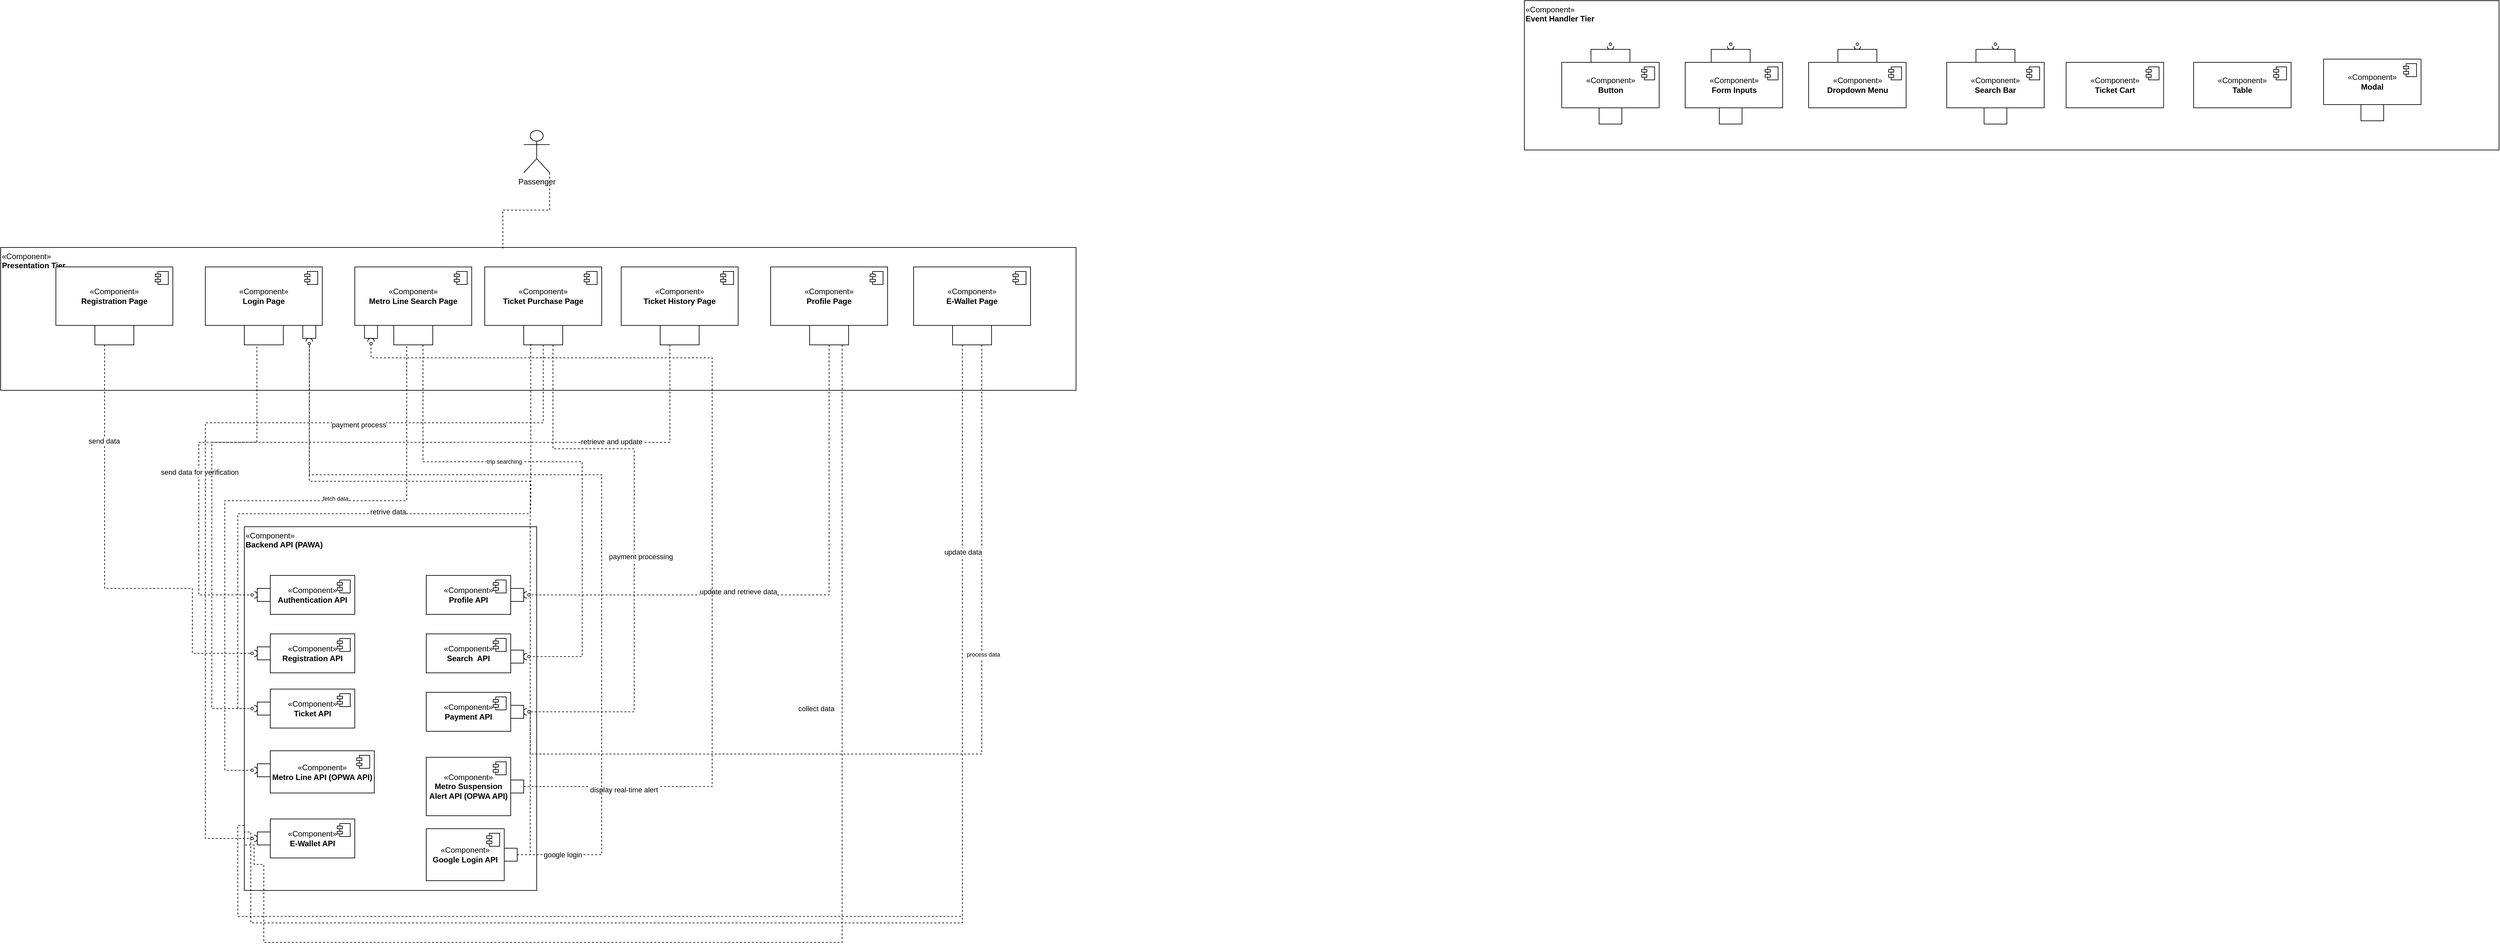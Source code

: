<mxfile version="26.2.9">
  <diagram name="Page-1" id="utq9qPu_AWYzZjWXuFNS">
    <mxGraphModel dx="2433" dy="1232" grid="1" gridSize="10" guides="1" tooltips="1" connect="1" arrows="1" fold="1" page="1" pageScale="1" pageWidth="4681" pageHeight="3300" math="0" shadow="0">
      <root>
        <mxCell id="0" />
        <mxCell id="1" parent="0" />
        <mxCell id="DO8Ps27mjezgXxE4EoIR-19" value="«Component»&lt;br&gt;&lt;strong style=&quot;background-color: initial;&quot; data-end=&quot;952&quot; data-start=&quot;931&quot;&gt;Presentation Tier&lt;/strong&gt;" style="html=1;whiteSpace=wrap;align=left;gradientColor=none;verticalAlign=top;" parent="1" vertex="1">
          <mxGeometry x="445" y="1000" width="1655" height="220" as="geometry" />
        </mxCell>
        <mxCell id="DO8Ps27mjezgXxE4EoIR-20" value="«Component»&lt;br&gt;&lt;strong style=&quot;background-color: initial;&quot; data-end=&quot;952&quot; data-start=&quot;931&quot;&gt;Event Handler Tier&lt;/strong&gt;" style="html=1;whiteSpace=wrap;align=left;gradientColor=none;verticalAlign=top;" parent="1" vertex="1">
          <mxGeometry x="2790" y="620" width="1500" height="230" as="geometry" />
        </mxCell>
        <mxCell id="DO8Ps27mjezgXxE4EoIR-21" value="«Component»&lt;br&gt;&lt;strong style=&quot;background-color: initial;&quot; data-end=&quot;952&quot; data-start=&quot;931&quot;&gt;Backend API (PAWA)&amp;nbsp;&lt;/strong&gt;" style="html=1;whiteSpace=wrap;align=left;gradientColor=none;verticalAlign=top;" parent="1" vertex="1">
          <mxGeometry x="820" y="1430" width="450" height="560" as="geometry" />
        </mxCell>
        <mxCell id="DO8Ps27mjezgXxE4EoIR-23" value="«Component»&lt;br&gt;&lt;b&gt;Registration Page&lt;/b&gt;" style="html=1;dropTarget=0;whiteSpace=wrap;" parent="1" vertex="1">
          <mxGeometry x="530" y="1030" width="180" height="90" as="geometry" />
        </mxCell>
        <mxCell id="DO8Ps27mjezgXxE4EoIR-24" value="" style="shape=module;jettyWidth=8;jettyHeight=4;" parent="DO8Ps27mjezgXxE4EoIR-23" vertex="1">
          <mxGeometry x="1" width="20" height="20" relative="1" as="geometry">
            <mxPoint x="-27" y="7" as="offset" />
          </mxGeometry>
        </mxCell>
        <mxCell id="DO8Ps27mjezgXxE4EoIR-27" value="«Component»&lt;br&gt;&lt;b&gt;Metro Line Search Page&lt;/b&gt;" style="html=1;dropTarget=0;whiteSpace=wrap;" parent="1" vertex="1">
          <mxGeometry x="990" y="1030" width="180" height="90" as="geometry" />
        </mxCell>
        <mxCell id="DO8Ps27mjezgXxE4EoIR-28" value="" style="shape=module;jettyWidth=8;jettyHeight=4;" parent="DO8Ps27mjezgXxE4EoIR-27" vertex="1">
          <mxGeometry x="1" width="20" height="20" relative="1" as="geometry">
            <mxPoint x="-27" y="7" as="offset" />
          </mxGeometry>
        </mxCell>
        <mxCell id="DO8Ps27mjezgXxE4EoIR-29" value="«Component»&lt;br&gt;&lt;b&gt;Ticket Purchase Page&lt;/b&gt;" style="html=1;dropTarget=0;whiteSpace=wrap;" parent="1" vertex="1">
          <mxGeometry x="1190" y="1030" width="180" height="90" as="geometry" />
        </mxCell>
        <mxCell id="DO8Ps27mjezgXxE4EoIR-30" value="" style="shape=module;jettyWidth=8;jettyHeight=4;" parent="DO8Ps27mjezgXxE4EoIR-29" vertex="1">
          <mxGeometry x="1" width="20" height="20" relative="1" as="geometry">
            <mxPoint x="-27" y="7" as="offset" />
          </mxGeometry>
        </mxCell>
        <mxCell id="DO8Ps27mjezgXxE4EoIR-31" value="«Component»&lt;br&gt;&lt;b&gt;Ticket History Page&lt;/b&gt;" style="html=1;dropTarget=0;whiteSpace=wrap;" parent="1" vertex="1">
          <mxGeometry x="1400" y="1030" width="180" height="90" as="geometry" />
        </mxCell>
        <mxCell id="DO8Ps27mjezgXxE4EoIR-32" value="" style="shape=module;jettyWidth=8;jettyHeight=4;" parent="DO8Ps27mjezgXxE4EoIR-31" vertex="1">
          <mxGeometry x="1" width="20" height="20" relative="1" as="geometry">
            <mxPoint x="-27" y="7" as="offset" />
          </mxGeometry>
        </mxCell>
        <mxCell id="DO8Ps27mjezgXxE4EoIR-33" value="«Component»&lt;br&gt;&lt;b&gt;Profile Page&lt;/b&gt;" style="html=1;dropTarget=0;whiteSpace=wrap;" parent="1" vertex="1">
          <mxGeometry x="1630" y="1030" width="180" height="90" as="geometry" />
        </mxCell>
        <mxCell id="DO8Ps27mjezgXxE4EoIR-34" value="" style="shape=module;jettyWidth=8;jettyHeight=4;" parent="DO8Ps27mjezgXxE4EoIR-33" vertex="1">
          <mxGeometry x="1" width="20" height="20" relative="1" as="geometry">
            <mxPoint x="-27" y="7" as="offset" />
          </mxGeometry>
        </mxCell>
        <mxCell id="DO8Ps27mjezgXxE4EoIR-35" value="«Component»&lt;br&gt;&lt;b&gt;E-Wallet Page&lt;/b&gt;" style="html=1;dropTarget=0;whiteSpace=wrap;" parent="1" vertex="1">
          <mxGeometry x="1850" y="1030" width="180" height="90" as="geometry" />
        </mxCell>
        <mxCell id="DO8Ps27mjezgXxE4EoIR-36" value="" style="shape=module;jettyWidth=8;jettyHeight=4;" parent="DO8Ps27mjezgXxE4EoIR-35" vertex="1">
          <mxGeometry x="1" width="20" height="20" relative="1" as="geometry">
            <mxPoint x="-27" y="7" as="offset" />
          </mxGeometry>
        </mxCell>
        <mxCell id="DO8Ps27mjezgXxE4EoIR-37" value="«Component»&lt;br&gt;&lt;b&gt;Button&lt;/b&gt;" style="html=1;dropTarget=0;whiteSpace=wrap;" parent="1" vertex="1">
          <mxGeometry x="2847.5" y="715" width="150" height="70" as="geometry" />
        </mxCell>
        <mxCell id="DO8Ps27mjezgXxE4EoIR-38" value="" style="shape=module;jettyWidth=8;jettyHeight=4;" parent="DO8Ps27mjezgXxE4EoIR-37" vertex="1">
          <mxGeometry x="1" width="20" height="20" relative="1" as="geometry">
            <mxPoint x="-27" y="7" as="offset" />
          </mxGeometry>
        </mxCell>
        <mxCell id="DO8Ps27mjezgXxE4EoIR-39" value="«Component»&lt;br&gt;&lt;b&gt;Search Bar&lt;/b&gt;" style="html=1;dropTarget=0;whiteSpace=wrap;" parent="1" vertex="1">
          <mxGeometry x="3440" y="715" width="150" height="70" as="geometry" />
        </mxCell>
        <mxCell id="DO8Ps27mjezgXxE4EoIR-40" value="" style="shape=module;jettyWidth=8;jettyHeight=4;" parent="DO8Ps27mjezgXxE4EoIR-39" vertex="1">
          <mxGeometry x="1" width="20" height="20" relative="1" as="geometry">
            <mxPoint x="-27" y="7" as="offset" />
          </mxGeometry>
        </mxCell>
        <mxCell id="DO8Ps27mjezgXxE4EoIR-41" value="«Component»&lt;br&gt;&lt;b&gt;Modal&lt;/b&gt;" style="html=1;dropTarget=0;whiteSpace=wrap;" parent="1" vertex="1">
          <mxGeometry x="4020" y="710" width="150" height="70" as="geometry" />
        </mxCell>
        <mxCell id="DO8Ps27mjezgXxE4EoIR-42" value="" style="shape=module;jettyWidth=8;jettyHeight=4;" parent="DO8Ps27mjezgXxE4EoIR-41" vertex="1">
          <mxGeometry x="1" width="20" height="20" relative="1" as="geometry">
            <mxPoint x="-27" y="7" as="offset" />
          </mxGeometry>
        </mxCell>
        <mxCell id="DO8Ps27mjezgXxE4EoIR-43" value="«Component»&lt;br&gt;&lt;b&gt;Form Inputs&lt;/b&gt;" style="html=1;dropTarget=0;whiteSpace=wrap;" parent="1" vertex="1">
          <mxGeometry x="3037.5" y="715" width="150" height="70" as="geometry" />
        </mxCell>
        <mxCell id="DO8Ps27mjezgXxE4EoIR-44" value="" style="shape=module;jettyWidth=8;jettyHeight=4;" parent="DO8Ps27mjezgXxE4EoIR-43" vertex="1">
          <mxGeometry x="1" width="20" height="20" relative="1" as="geometry">
            <mxPoint x="-27" y="7" as="offset" />
          </mxGeometry>
        </mxCell>
        <mxCell id="DO8Ps27mjezgXxE4EoIR-45" value="«Component»&lt;br&gt;&lt;div&gt;&lt;b&gt;Dropdown Menu&lt;/b&gt;&lt;/div&gt;" style="html=1;dropTarget=0;whiteSpace=wrap;" parent="1" vertex="1">
          <mxGeometry x="3227.5" y="715" width="150" height="70" as="geometry" />
        </mxCell>
        <mxCell id="DO8Ps27mjezgXxE4EoIR-46" value="" style="shape=module;jettyWidth=8;jettyHeight=4;" parent="DO8Ps27mjezgXxE4EoIR-45" vertex="1">
          <mxGeometry x="1" width="20" height="20" relative="1" as="geometry">
            <mxPoint x="-27" y="7" as="offset" />
          </mxGeometry>
        </mxCell>
        <mxCell id="DO8Ps27mjezgXxE4EoIR-47" value="«Component»&lt;br&gt;&lt;div&gt;&lt;b&gt;Table&lt;/b&gt;&lt;/div&gt;" style="html=1;dropTarget=0;whiteSpace=wrap;" parent="1" vertex="1">
          <mxGeometry x="3820" y="715" width="150" height="70" as="geometry" />
        </mxCell>
        <mxCell id="DO8Ps27mjezgXxE4EoIR-48" value="" style="shape=module;jettyWidth=8;jettyHeight=4;" parent="DO8Ps27mjezgXxE4EoIR-47" vertex="1">
          <mxGeometry x="1" width="20" height="20" relative="1" as="geometry">
            <mxPoint x="-27" y="7" as="offset" />
          </mxGeometry>
        </mxCell>
        <mxCell id="DO8Ps27mjezgXxE4EoIR-49" value="«Component»&lt;br&gt;&lt;div&gt;&lt;b&gt;Ticket Cart&lt;/b&gt;&lt;/div&gt;" style="html=1;dropTarget=0;whiteSpace=wrap;" parent="1" vertex="1">
          <mxGeometry x="3623.75" y="715" width="150" height="70" as="geometry" />
        </mxCell>
        <mxCell id="DO8Ps27mjezgXxE4EoIR-50" value="" style="shape=module;jettyWidth=8;jettyHeight=4;" parent="DO8Ps27mjezgXxE4EoIR-49" vertex="1">
          <mxGeometry x="1" width="20" height="20" relative="1" as="geometry">
            <mxPoint x="-27" y="7" as="offset" />
          </mxGeometry>
        </mxCell>
        <mxCell id="DO8Ps27mjezgXxE4EoIR-66" value="Passenger" style="shape=umlActor;verticalLabelPosition=bottom;verticalAlign=top;html=1;" parent="1" vertex="1">
          <mxGeometry x="1250" y="820" width="40" height="65" as="geometry" />
        </mxCell>
        <mxCell id="DO8Ps27mjezgXxE4EoIR-72" value="" style="ellipse;whiteSpace=wrap;html=1;align=center;aspect=fixed;fillColor=none;strokeColor=none;resizable=0;perimeter=centerPerimeter;rotatable=0;allowArrows=0;points=[];outlineConnect=1;" parent="1" vertex="1">
          <mxGeometry x="1260" y="1220" width="10" height="10" as="geometry" />
        </mxCell>
        <mxCell id="DO8Ps27mjezgXxE4EoIR-81" value="" style="ellipse;whiteSpace=wrap;html=1;align=center;aspect=fixed;fillColor=none;strokeColor=none;resizable=0;perimeter=centerPerimeter;rotatable=0;allowArrows=0;points=[];outlineConnect=1;" parent="1" vertex="1">
          <mxGeometry x="2910" y="725" width="10" height="10" as="geometry" />
        </mxCell>
        <mxCell id="DO8Ps27mjezgXxE4EoIR-83" value="" style="rounded=0;whiteSpace=wrap;html=1;" parent="1" vertex="1">
          <mxGeometry x="3077.5" y="695" width="60" height="20" as="geometry" />
        </mxCell>
        <mxCell id="DO8Ps27mjezgXxE4EoIR-84" value="" style="shape=providedRequiredInterface;html=1;verticalLabelPosition=bottom;sketch=0;rotation=90;" parent="1" vertex="1">
          <mxGeometry x="3102.5" y="685" width="10" height="10" as="geometry" />
        </mxCell>
        <mxCell id="DO8Ps27mjezgXxE4EoIR-87" value="«Component»&lt;br&gt;&lt;strong data-end=&quot;1261&quot; data-start=&quot;1239&quot;&gt;Authentication API&lt;/strong&gt;" style="html=1;dropTarget=0;whiteSpace=wrap;" parent="1" vertex="1">
          <mxGeometry x="860" y="1505" width="130" height="60" as="geometry" />
        </mxCell>
        <mxCell id="DO8Ps27mjezgXxE4EoIR-88" value="" style="shape=module;jettyWidth=8;jettyHeight=4;" parent="DO8Ps27mjezgXxE4EoIR-87" vertex="1">
          <mxGeometry x="1" width="20" height="20" relative="1" as="geometry">
            <mxPoint x="-27" y="7" as="offset" />
          </mxGeometry>
        </mxCell>
        <mxCell id="DO8Ps27mjezgXxE4EoIR-89" value="«Component»&lt;br&gt;&lt;strong data-end=&quot;1261&quot; data-start=&quot;1239&quot;&gt;Registration  API&lt;/strong&gt;" style="html=1;dropTarget=0;whiteSpace=wrap;" parent="1" vertex="1">
          <mxGeometry x="860" y="1595" width="130" height="60" as="geometry" />
        </mxCell>
        <mxCell id="DO8Ps27mjezgXxE4EoIR-90" value="" style="shape=module;jettyWidth=8;jettyHeight=4;" parent="DO8Ps27mjezgXxE4EoIR-89" vertex="1">
          <mxGeometry x="1" width="20" height="20" relative="1" as="geometry">
            <mxPoint x="-27" y="7" as="offset" />
          </mxGeometry>
        </mxCell>
        <mxCell id="DO8Ps27mjezgXxE4EoIR-91" value="«Component»&lt;br&gt;&lt;strong data-end=&quot;1261&quot; data-start=&quot;1239&quot;&gt;Ticket API&lt;/strong&gt;" style="html=1;dropTarget=0;whiteSpace=wrap;" parent="1" vertex="1">
          <mxGeometry x="860" y="1680" width="130" height="60" as="geometry" />
        </mxCell>
        <mxCell id="DO8Ps27mjezgXxE4EoIR-92" value="" style="shape=module;jettyWidth=8;jettyHeight=4;" parent="DO8Ps27mjezgXxE4EoIR-91" vertex="1">
          <mxGeometry x="1" width="20" height="20" relative="1" as="geometry">
            <mxPoint x="-27" y="7" as="offset" />
          </mxGeometry>
        </mxCell>
        <mxCell id="DO8Ps27mjezgXxE4EoIR-96" value="«Component»&lt;br&gt;&lt;strong data-end=&quot;1261&quot; data-start=&quot;1239&quot;&gt;Metro Line  API (OPWA API)&lt;/strong&gt;" style="html=1;dropTarget=0;whiteSpace=wrap;" parent="1" vertex="1">
          <mxGeometry x="860" y="1775" width="160" height="65" as="geometry" />
        </mxCell>
        <mxCell id="DO8Ps27mjezgXxE4EoIR-97" value="" style="shape=module;jettyWidth=8;jettyHeight=4;" parent="DO8Ps27mjezgXxE4EoIR-96" vertex="1">
          <mxGeometry x="1" width="20" height="20" relative="1" as="geometry">
            <mxPoint x="-27" y="7" as="offset" />
          </mxGeometry>
        </mxCell>
        <mxCell id="DO8Ps27mjezgXxE4EoIR-98" value="«Component»&lt;br&gt;&lt;strong data-end=&quot;1261&quot; data-start=&quot;1239&quot;&gt;E-Wallet  API&lt;/strong&gt;" style="html=1;dropTarget=0;whiteSpace=wrap;" parent="1" vertex="1">
          <mxGeometry x="860" y="1880" width="130" height="60" as="geometry" />
        </mxCell>
        <mxCell id="DO8Ps27mjezgXxE4EoIR-99" value="" style="shape=module;jettyWidth=8;jettyHeight=4;" parent="DO8Ps27mjezgXxE4EoIR-98" vertex="1">
          <mxGeometry x="1" width="20" height="20" relative="1" as="geometry">
            <mxPoint x="-27" y="7" as="offset" />
          </mxGeometry>
        </mxCell>
        <mxCell id="DO8Ps27mjezgXxE4EoIR-100" value="«Component»&lt;br&gt;&lt;strong data-end=&quot;1261&quot; data-start=&quot;1239&quot;&gt;Profile API&lt;/strong&gt;" style="html=1;dropTarget=0;whiteSpace=wrap;" parent="1" vertex="1">
          <mxGeometry x="1100.0" y="1505" width="130" height="60" as="geometry" />
        </mxCell>
        <mxCell id="DO8Ps27mjezgXxE4EoIR-101" value="" style="shape=module;jettyWidth=8;jettyHeight=4;" parent="DO8Ps27mjezgXxE4EoIR-100" vertex="1">
          <mxGeometry x="1" width="20" height="20" relative="1" as="geometry">
            <mxPoint x="-27" y="7" as="offset" />
          </mxGeometry>
        </mxCell>
        <mxCell id="DO8Ps27mjezgXxE4EoIR-102" value="«Component»&lt;br&gt;&lt;strong data-end=&quot;1261&quot; data-start=&quot;1239&quot;&gt;Payment API&lt;/strong&gt;" style="html=1;dropTarget=0;whiteSpace=wrap;" parent="1" vertex="1">
          <mxGeometry x="1100.0" y="1685" width="130" height="60" as="geometry" />
        </mxCell>
        <mxCell id="DO8Ps27mjezgXxE4EoIR-103" value="" style="shape=module;jettyWidth=8;jettyHeight=4;" parent="DO8Ps27mjezgXxE4EoIR-102" vertex="1">
          <mxGeometry x="1" width="20" height="20" relative="1" as="geometry">
            <mxPoint x="-27" y="7" as="offset" />
          </mxGeometry>
        </mxCell>
        <mxCell id="DO8Ps27mjezgXxE4EoIR-107" value="«Component»&lt;br&gt;&lt;strong data-end=&quot;1261&quot; data-start=&quot;1239&quot;&gt;Metro Suspension Alert API (OPWA API)&lt;/strong&gt;" style="html=1;dropTarget=0;whiteSpace=wrap;" parent="1" vertex="1">
          <mxGeometry x="1100" y="1785" width="130" height="90" as="geometry" />
        </mxCell>
        <mxCell id="DO8Ps27mjezgXxE4EoIR-108" value="" style="shape=module;jettyWidth=8;jettyHeight=4;" parent="DO8Ps27mjezgXxE4EoIR-107" vertex="1">
          <mxGeometry x="1" width="20" height="20" relative="1" as="geometry">
            <mxPoint x="-27" y="7" as="offset" />
          </mxGeometry>
        </mxCell>
        <mxCell id="DO8Ps27mjezgXxE4EoIR-111" value="«Component»&lt;br&gt;&lt;strong data-end=&quot;1261&quot; data-start=&quot;1239&quot;&gt;Google Login API&lt;/strong&gt;" style="html=1;dropTarget=0;whiteSpace=wrap;" parent="1" vertex="1">
          <mxGeometry x="1100.0" y="1895" width="120" height="80" as="geometry" />
        </mxCell>
        <mxCell id="DO8Ps27mjezgXxE4EoIR-112" value="" style="shape=module;jettyWidth=8;jettyHeight=4;" parent="DO8Ps27mjezgXxE4EoIR-111" vertex="1">
          <mxGeometry x="1" width="20" height="20" relative="1" as="geometry">
            <mxPoint x="-27" y="7" as="offset" />
          </mxGeometry>
        </mxCell>
        <mxCell id="DO8Ps27mjezgXxE4EoIR-123" value="" style="rounded=0;whiteSpace=wrap;html=1;" parent="1" vertex="1">
          <mxGeometry x="2892.5" y="695" width="60" height="20" as="geometry" />
        </mxCell>
        <mxCell id="DO8Ps27mjezgXxE4EoIR-124" value="" style="shape=providedRequiredInterface;html=1;verticalLabelPosition=bottom;sketch=0;rotation=90;" parent="1" vertex="1">
          <mxGeometry x="2917.5" y="685" width="10" height="10" as="geometry" />
        </mxCell>
        <mxCell id="DO8Ps27mjezgXxE4EoIR-25" value="«Component»&lt;br&gt;&lt;b&gt;Login Page&lt;/b&gt;" style="html=1;dropTarget=0;whiteSpace=wrap;" parent="1" vertex="1">
          <mxGeometry x="760" y="1030" width="180" height="90" as="geometry" />
        </mxCell>
        <mxCell id="DO8Ps27mjezgXxE4EoIR-26" value="" style="shape=module;jettyWidth=8;jettyHeight=4;" parent="DO8Ps27mjezgXxE4EoIR-25" vertex="1">
          <mxGeometry x="1" width="20" height="20" relative="1" as="geometry">
            <mxPoint x="-27" y="7" as="offset" />
          </mxGeometry>
        </mxCell>
        <mxCell id="DO8Ps27mjezgXxE4EoIR-195" value="«Component»&lt;br&gt;&lt;strong data-end=&quot;1261&quot; data-start=&quot;1239&quot;&gt;Search&amp;nbsp; API&lt;/strong&gt;" style="html=1;dropTarget=0;whiteSpace=wrap;" parent="1" vertex="1">
          <mxGeometry x="1100" y="1595" width="130" height="60" as="geometry" />
        </mxCell>
        <mxCell id="DO8Ps27mjezgXxE4EoIR-196" value="" style="shape=module;jettyWidth=8;jettyHeight=4;" parent="DO8Ps27mjezgXxE4EoIR-195" vertex="1">
          <mxGeometry x="1" width="20" height="20" relative="1" as="geometry">
            <mxPoint x="-27" y="7" as="offset" />
          </mxGeometry>
        </mxCell>
        <mxCell id="DO8Ps27mjezgXxE4EoIR-199" value="" style="rounded=0;whiteSpace=wrap;html=1;" parent="1" vertex="1">
          <mxGeometry x="590" y="1120" width="60" height="30" as="geometry" />
        </mxCell>
        <mxCell id="DO8Ps27mjezgXxE4EoIR-200" value="" style="rounded=0;whiteSpace=wrap;html=1;" parent="1" vertex="1">
          <mxGeometry x="820" y="1120" width="60" height="30" as="geometry" />
        </mxCell>
        <mxCell id="DO8Ps27mjezgXxE4EoIR-201" value="" style="rounded=0;whiteSpace=wrap;html=1;" parent="1" vertex="1">
          <mxGeometry x="1050" y="1120" width="60" height="30" as="geometry" />
        </mxCell>
        <mxCell id="DO8Ps27mjezgXxE4EoIR-276" style="edgeStyle=orthogonalEdgeStyle;rounded=0;orthogonalLoop=1;jettySize=auto;html=1;exitX=0.75;exitY=1;exitDx=0;exitDy=0;entryX=0;entryY=0.5;entryDx=0;entryDy=0;entryPerimeter=0;endArrow=none;endFill=0;dashed=1;" parent="1" source="DO8Ps27mjezgXxE4EoIR-202" target="DO8Ps27mjezgXxE4EoIR-246" edge="1">
          <mxGeometry relative="1" as="geometry">
            <mxPoint x="2880" y="1290" as="targetPoint" />
            <Array as="points">
              <mxPoint x="1295" y="1310" />
              <mxPoint x="1420" y="1310" />
              <mxPoint x="1420" y="1715" />
            </Array>
          </mxGeometry>
        </mxCell>
        <mxCell id="DO8Ps27mjezgXxE4EoIR-277" value="payment processing" style="edgeLabel;html=1;align=center;verticalAlign=middle;resizable=0;points=[];" parent="DO8Ps27mjezgXxE4EoIR-276" vertex="1" connectable="0">
          <mxGeometry x="0.557" y="-1" relative="1" as="geometry">
            <mxPoint x="11" y="-211" as="offset" />
          </mxGeometry>
        </mxCell>
        <mxCell id="DO8Ps27mjezgXxE4EoIR-202" value="" style="rounded=0;whiteSpace=wrap;html=1;" parent="1" vertex="1">
          <mxGeometry x="1250" y="1120" width="60" height="30" as="geometry" />
        </mxCell>
        <mxCell id="DO8Ps27mjezgXxE4EoIR-203" value="" style="rounded=0;whiteSpace=wrap;html=1;" parent="1" vertex="1">
          <mxGeometry x="1460" y="1120" width="60" height="30" as="geometry" />
        </mxCell>
        <mxCell id="DO8Ps27mjezgXxE4EoIR-204" value="" style="rounded=0;whiteSpace=wrap;html=1;" parent="1" vertex="1">
          <mxGeometry x="1690" y="1120" width="60" height="30" as="geometry" />
        </mxCell>
        <mxCell id="DO8Ps27mjezgXxE4EoIR-205" value="" style="rounded=0;whiteSpace=wrap;html=1;" parent="1" vertex="1">
          <mxGeometry x="1910" y="1120" width="60" height="30" as="geometry" />
        </mxCell>
        <mxCell id="DO8Ps27mjezgXxE4EoIR-206" value="" style="shape=providedRequiredInterface;html=1;verticalLabelPosition=bottom;sketch=0;rotation=90;" parent="1" vertex="1">
          <mxGeometry x="3297.5" y="685" width="10" height="10" as="geometry" />
        </mxCell>
        <mxCell id="DO8Ps27mjezgXxE4EoIR-207" value="" style="rounded=0;whiteSpace=wrap;html=1;" parent="1" vertex="1">
          <mxGeometry x="3272.5" y="695" width="60" height="20" as="geometry" />
        </mxCell>
        <mxCell id="DO8Ps27mjezgXxE4EoIR-208" value="" style="shape=providedRequiredInterface;html=1;verticalLabelPosition=bottom;sketch=0;rotation=90;" parent="1" vertex="1">
          <mxGeometry x="3510" y="685" width="10" height="10" as="geometry" />
        </mxCell>
        <mxCell id="DO8Ps27mjezgXxE4EoIR-209" value="" style="rounded=0;whiteSpace=wrap;html=1;" parent="1" vertex="1">
          <mxGeometry x="3485" y="695" width="60" height="20" as="geometry" />
        </mxCell>
        <mxCell id="DO8Ps27mjezgXxE4EoIR-224" value="" style="shape=providedRequiredInterface;html=1;verticalLabelPosition=bottom;sketch=0;rotation=0;" parent="1" vertex="1">
          <mxGeometry x="830" y="1530" width="10" height="10" as="geometry" />
        </mxCell>
        <mxCell id="DO8Ps27mjezgXxE4EoIR-225" value="" style="rounded=0;whiteSpace=wrap;html=1;" parent="1" vertex="1">
          <mxGeometry x="840" y="1525" width="20" height="20" as="geometry" />
        </mxCell>
        <mxCell id="DO8Ps27mjezgXxE4EoIR-233" style="edgeStyle=orthogonalEdgeStyle;rounded=0;orthogonalLoop=1;jettySize=auto;html=1;exitX=0.323;exitY=1.084;exitDx=0;exitDy=0;entryX=0;entryY=0.5;entryDx=0;entryDy=0;entryPerimeter=0;endArrow=none;endFill=0;dashed=1;exitPerimeter=0;" parent="1" source="DO8Ps27mjezgXxE4EoIR-200" target="DO8Ps27mjezgXxE4EoIR-224" edge="1">
          <mxGeometry relative="1" as="geometry">
            <Array as="points">
              <mxPoint x="839" y="1300" />
              <mxPoint x="750" y="1300" />
              <mxPoint x="750" y="1535" />
            </Array>
          </mxGeometry>
        </mxCell>
        <mxCell id="DO8Ps27mjezgXxE4EoIR-322" value="send data for verification" style="edgeLabel;html=1;align=center;verticalAlign=middle;resizable=0;points=[];" parent="DO8Ps27mjezgXxE4EoIR-233" vertex="1" connectable="0">
          <mxGeometry x="0.024" y="1" relative="1" as="geometry">
            <mxPoint as="offset" />
          </mxGeometry>
        </mxCell>
        <mxCell id="DO8Ps27mjezgXxE4EoIR-234" value="" style="shape=providedRequiredInterface;html=1;verticalLabelPosition=bottom;sketch=0;rotation=0;" parent="1" vertex="1">
          <mxGeometry x="830" y="1620" width="10" height="10" as="geometry" />
        </mxCell>
        <mxCell id="DO8Ps27mjezgXxE4EoIR-235" value="" style="rounded=0;whiteSpace=wrap;html=1;" parent="1" vertex="1">
          <mxGeometry x="840" y="1615" width="20" height="20" as="geometry" />
        </mxCell>
        <mxCell id="DO8Ps27mjezgXxE4EoIR-236" value="" style="shape=providedRequiredInterface;html=1;verticalLabelPosition=bottom;sketch=0;rotation=0;" parent="1" vertex="1">
          <mxGeometry x="830" y="1705" width="10" height="10" as="geometry" />
        </mxCell>
        <mxCell id="DO8Ps27mjezgXxE4EoIR-237" value="" style="rounded=0;whiteSpace=wrap;html=1;" parent="1" vertex="1">
          <mxGeometry x="840" y="1700" width="20" height="20" as="geometry" />
        </mxCell>
        <mxCell id="DO8Ps27mjezgXxE4EoIR-238" value="" style="shape=providedRequiredInterface;html=1;verticalLabelPosition=bottom;sketch=0;rotation=0;" parent="1" vertex="1">
          <mxGeometry x="830" y="1800" width="10" height="10" as="geometry" />
        </mxCell>
        <mxCell id="DO8Ps27mjezgXxE4EoIR-239" value="" style="rounded=0;whiteSpace=wrap;html=1;" parent="1" vertex="1">
          <mxGeometry x="840" y="1795" width="20" height="20" as="geometry" />
        </mxCell>
        <mxCell id="DO8Ps27mjezgXxE4EoIR-240" value="" style="shape=providedRequiredInterface;html=1;verticalLabelPosition=bottom;sketch=0;rotation=0;" parent="1" vertex="1">
          <mxGeometry x="830" y="1905" width="10" height="10" as="geometry" />
        </mxCell>
        <mxCell id="DO8Ps27mjezgXxE4EoIR-241" value="" style="rounded=0;whiteSpace=wrap;html=1;" parent="1" vertex="1">
          <mxGeometry x="840" y="1900" width="20" height="20" as="geometry" />
        </mxCell>
        <mxCell id="DO8Ps27mjezgXxE4EoIR-243" value="" style="rounded=0;whiteSpace=wrap;html=1;" parent="1" vertex="1">
          <mxGeometry x="1220" y="1925" width="20" height="20" as="geometry" />
        </mxCell>
        <mxCell id="DO8Ps27mjezgXxE4EoIR-245" value="" style="rounded=0;whiteSpace=wrap;html=1;" parent="1" vertex="1">
          <mxGeometry x="1230" y="1820" width="20" height="20" as="geometry" />
        </mxCell>
        <mxCell id="DO8Ps27mjezgXxE4EoIR-246" value="" style="shape=providedRequiredInterface;html=1;verticalLabelPosition=bottom;sketch=0;rotation=-180;" parent="1" vertex="1">
          <mxGeometry x="1250" y="1710" width="10" height="10" as="geometry" />
        </mxCell>
        <mxCell id="DO8Ps27mjezgXxE4EoIR-247" value="" style="rounded=0;whiteSpace=wrap;html=1;" parent="1" vertex="1">
          <mxGeometry x="1230" y="1705" width="20" height="20" as="geometry" />
        </mxCell>
        <mxCell id="DO8Ps27mjezgXxE4EoIR-248" value="" style="shape=providedRequiredInterface;html=1;verticalLabelPosition=bottom;sketch=0;rotation=-180;" parent="1" vertex="1">
          <mxGeometry x="1250" y="1625" width="10" height="10" as="geometry" />
        </mxCell>
        <mxCell id="DO8Ps27mjezgXxE4EoIR-249" value="" style="rounded=0;whiteSpace=wrap;html=1;" parent="1" vertex="1">
          <mxGeometry x="1230" y="1620" width="20" height="20" as="geometry" />
        </mxCell>
        <mxCell id="DO8Ps27mjezgXxE4EoIR-250" value="" style="shape=providedRequiredInterface;html=1;verticalLabelPosition=bottom;sketch=0;rotation=-180;" parent="1" vertex="1">
          <mxGeometry x="1250" y="1530" width="10" height="10" as="geometry" />
        </mxCell>
        <mxCell id="DO8Ps27mjezgXxE4EoIR-251" value="" style="rounded=0;whiteSpace=wrap;html=1;" parent="1" vertex="1">
          <mxGeometry x="1230" y="1525" width="20" height="20" as="geometry" />
        </mxCell>
        <mxCell id="DO8Ps27mjezgXxE4EoIR-256" style="edgeStyle=orthogonalEdgeStyle;rounded=0;orthogonalLoop=1;jettySize=auto;html=1;exitX=0.25;exitY=1;exitDx=0;exitDy=0;entryX=0;entryY=0.5;entryDx=0;entryDy=0;entryPerimeter=0;endArrow=none;endFill=0;dashed=1;" parent="1" source="DO8Ps27mjezgXxE4EoIR-199" target="DO8Ps27mjezgXxE4EoIR-234" edge="1">
          <mxGeometry relative="1" as="geometry">
            <Array as="points">
              <mxPoint x="605" y="1525" />
              <mxPoint x="740" y="1525" />
              <mxPoint x="740" y="1625" />
            </Array>
          </mxGeometry>
        </mxCell>
        <mxCell id="DO8Ps27mjezgXxE4EoIR-321" value="send data" style="edgeLabel;html=1;align=center;verticalAlign=middle;resizable=0;points=[];" parent="DO8Ps27mjezgXxE4EoIR-256" vertex="1" connectable="0">
          <mxGeometry x="-0.577" y="-1" relative="1" as="geometry">
            <mxPoint as="offset" />
          </mxGeometry>
        </mxCell>
        <mxCell id="DO8Ps27mjezgXxE4EoIR-260" style="edgeStyle=orthogonalEdgeStyle;rounded=0;orthogonalLoop=1;jettySize=auto;html=1;exitX=0.5;exitY=1;exitDx=0;exitDy=0;entryX=0;entryY=0.5;entryDx=0;entryDy=0;entryPerimeter=0;endArrow=none;endFill=0;dashed=1;" parent="1" source="DO8Ps27mjezgXxE4EoIR-201" target="DO8Ps27mjezgXxE4EoIR-238" edge="1">
          <mxGeometry relative="1" as="geometry">
            <Array as="points">
              <mxPoint x="1070" y="1150" />
              <mxPoint x="1070" y="1390" />
              <mxPoint x="790" y="1390" />
              <mxPoint x="790" y="1805" />
            </Array>
          </mxGeometry>
        </mxCell>
        <mxCell id="DO8Ps27mjezgXxE4EoIR-262" value="fetch data" style="edgeLabel;html=1;align=center;verticalAlign=middle;resizable=0;points=[];fontSize=9;" parent="DO8Ps27mjezgXxE4EoIR-260" vertex="1" connectable="0">
          <mxGeometry x="-0.268" y="-3" relative="1" as="geometry">
            <mxPoint as="offset" />
          </mxGeometry>
        </mxCell>
        <mxCell id="DO8Ps27mjezgXxE4EoIR-261" style="edgeStyle=orthogonalEdgeStyle;rounded=0;orthogonalLoop=1;jettySize=auto;html=1;exitX=0.75;exitY=1;exitDx=0;exitDy=0;entryX=0;entryY=0.5;entryDx=0;entryDy=0;entryPerimeter=0;endArrow=none;endFill=0;dashed=1;" parent="1" source="DO8Ps27mjezgXxE4EoIR-201" target="DO8Ps27mjezgXxE4EoIR-248" edge="1">
          <mxGeometry relative="1" as="geometry">
            <Array as="points">
              <mxPoint x="1095" y="1330" />
              <mxPoint x="1340" y="1330" />
              <mxPoint x="1340" y="1630" />
            </Array>
          </mxGeometry>
        </mxCell>
        <mxCell id="DO8Ps27mjezgXxE4EoIR-263" value="trip searching" style="edgeLabel;html=1;align=center;verticalAlign=middle;resizable=0;points=[];fontSize=9;" parent="DO8Ps27mjezgXxE4EoIR-261" vertex="1" connectable="0">
          <mxGeometry x="-0.088" relative="1" as="geometry">
            <mxPoint x="-62" as="offset" />
          </mxGeometry>
        </mxCell>
        <mxCell id="DO8Ps27mjezgXxE4EoIR-272" style="edgeStyle=orthogonalEdgeStyle;rounded=0;orthogonalLoop=1;jettySize=auto;html=1;exitX=0.181;exitY=0.95;exitDx=0;exitDy=0;entryX=0;entryY=0.5;entryDx=0;entryDy=0;entryPerimeter=0;endArrow=none;endFill=0;dashed=1;exitPerimeter=0;" parent="1" source="DO8Ps27mjezgXxE4EoIR-202" target="DO8Ps27mjezgXxE4EoIR-236" edge="1">
          <mxGeometry relative="1" as="geometry">
            <Array as="points">
              <mxPoint x="1261" y="1390" />
              <mxPoint x="1260" y="1390" />
              <mxPoint x="1260" y="1410" />
              <mxPoint x="810" y="1410" />
              <mxPoint x="810" y="1710" />
            </Array>
          </mxGeometry>
        </mxCell>
        <mxCell id="DO8Ps27mjezgXxE4EoIR-273" value="retrive data" style="edgeLabel;html=1;align=center;verticalAlign=middle;resizable=0;points=[];" parent="DO8Ps27mjezgXxE4EoIR-272" vertex="1" connectable="0">
          <mxGeometry x="-0.066" y="-3" relative="1" as="geometry">
            <mxPoint as="offset" />
          </mxGeometry>
        </mxCell>
        <mxCell id="DO8Ps27mjezgXxE4EoIR-274" style="edgeStyle=orthogonalEdgeStyle;rounded=0;orthogonalLoop=1;jettySize=auto;html=1;exitX=0.5;exitY=1;exitDx=0;exitDy=0;entryX=0;entryY=0.5;entryDx=0;entryDy=0;entryPerimeter=0;endArrow=none;endFill=0;dashed=1;" parent="1" source="DO8Ps27mjezgXxE4EoIR-202" target="DO8Ps27mjezgXxE4EoIR-240" edge="1">
          <mxGeometry relative="1" as="geometry">
            <Array as="points">
              <mxPoint x="1280" y="1270" />
              <mxPoint x="760" y="1270" />
              <mxPoint x="760" y="1910" />
            </Array>
          </mxGeometry>
        </mxCell>
        <mxCell id="DO8Ps27mjezgXxE4EoIR-275" value="payment process" style="edgeLabel;html=1;align=center;verticalAlign=middle;resizable=0;points=[];" parent="DO8Ps27mjezgXxE4EoIR-274" vertex="1" connectable="0">
          <mxGeometry x="-0.598" y="3" relative="1" as="geometry">
            <mxPoint x="-133" as="offset" />
          </mxGeometry>
        </mxCell>
        <mxCell id="DO8Ps27mjezgXxE4EoIR-278" style="edgeStyle=orthogonalEdgeStyle;rounded=0;orthogonalLoop=1;jettySize=auto;html=1;exitX=0.25;exitY=1;exitDx=0;exitDy=0;entryX=0;entryY=0.5;entryDx=0;entryDy=0;entryPerimeter=0;endArrow=none;endFill=0;dashed=1;" parent="1" source="DO8Ps27mjezgXxE4EoIR-203" target="DO8Ps27mjezgXxE4EoIR-236" edge="1">
          <mxGeometry relative="1" as="geometry">
            <Array as="points">
              <mxPoint x="1475" y="1300" />
              <mxPoint x="770" y="1300" />
              <mxPoint x="770" y="1710" />
            </Array>
          </mxGeometry>
        </mxCell>
        <mxCell id="DO8Ps27mjezgXxE4EoIR-325" value="retrieve and update" style="edgeLabel;html=1;align=center;verticalAlign=middle;resizable=0;points=[];" parent="DO8Ps27mjezgXxE4EoIR-278" vertex="1" connectable="0">
          <mxGeometry x="-0.637" y="-1" relative="1" as="geometry">
            <mxPoint as="offset" />
          </mxGeometry>
        </mxCell>
        <mxCell id="DO8Ps27mjezgXxE4EoIR-282" style="edgeStyle=orthogonalEdgeStyle;rounded=0;orthogonalLoop=1;jettySize=auto;html=1;exitX=0.5;exitY=1;exitDx=0;exitDy=0;entryX=0;entryY=0.5;entryDx=0;entryDy=0;entryPerimeter=0;endArrow=none;endFill=0;dashed=1;" parent="1" source="DO8Ps27mjezgXxE4EoIR-204" target="DO8Ps27mjezgXxE4EoIR-250" edge="1">
          <mxGeometry relative="1" as="geometry">
            <Array as="points">
              <mxPoint x="1720" y="1535" />
            </Array>
          </mxGeometry>
        </mxCell>
        <mxCell id="DO8Ps27mjezgXxE4EoIR-283" value="update and retrieve data" style="edgeLabel;html=1;align=center;verticalAlign=middle;resizable=0;points=[];" parent="DO8Ps27mjezgXxE4EoIR-282" vertex="1" connectable="0">
          <mxGeometry x="-0.577" relative="1" as="geometry">
            <mxPoint x="-140" y="201" as="offset" />
          </mxGeometry>
        </mxCell>
        <mxCell id="DO8Ps27mjezgXxE4EoIR-284" style="edgeStyle=orthogonalEdgeStyle;rounded=0;orthogonalLoop=1;jettySize=auto;html=1;entryX=0;entryY=0.5;entryDx=0;entryDy=0;entryPerimeter=0;endArrow=none;endFill=0;dashed=1;" parent="1" target="DO8Ps27mjezgXxE4EoIR-240" edge="1">
          <mxGeometry relative="1" as="geometry">
            <mxPoint x="1740" y="1150" as="sourcePoint" />
            <Array as="points">
              <mxPoint x="1740" y="2070" />
              <mxPoint x="850" y="2070" />
              <mxPoint x="850" y="1950" />
              <mxPoint x="835" y="1950" />
              <mxPoint x="835" y="1920" />
              <mxPoint x="820" y="1920" />
              <mxPoint x="820" y="1910" />
            </Array>
          </mxGeometry>
        </mxCell>
        <mxCell id="DO8Ps27mjezgXxE4EoIR-285" value="collect data" style="edgeLabel;html=1;align=center;verticalAlign=middle;resizable=0;points=[];" parent="DO8Ps27mjezgXxE4EoIR-284" vertex="1" connectable="0">
          <mxGeometry x="0.591" y="2" relative="1" as="geometry">
            <mxPoint x="639" y="-362" as="offset" />
          </mxGeometry>
        </mxCell>
        <mxCell id="DO8Ps27mjezgXxE4EoIR-287" value="" style="rounded=0;whiteSpace=wrap;html=1;" parent="1" vertex="1">
          <mxGeometry x="2905" y="785" width="35" height="25" as="geometry" />
        </mxCell>
        <mxCell id="DO8Ps27mjezgXxE4EoIR-293" style="edgeStyle=orthogonalEdgeStyle;rounded=0;orthogonalLoop=1;jettySize=auto;html=1;exitX=0.75;exitY=1;exitDx=0;exitDy=0;entryX=0;entryY=0.5;entryDx=0;entryDy=0;entryPerimeter=0;endArrow=none;endFill=0;dashed=1;" parent="1" source="DO8Ps27mjezgXxE4EoIR-205" target="DO8Ps27mjezgXxE4EoIR-246" edge="1">
          <mxGeometry relative="1" as="geometry">
            <Array as="points">
              <mxPoint x="1955" y="1780" />
              <mxPoint x="1260" y="1780" />
            </Array>
          </mxGeometry>
        </mxCell>
        <mxCell id="DO8Ps27mjezgXxE4EoIR-295" value="process data" style="edgeLabel;html=1;align=center;verticalAlign=middle;resizable=0;points=[];fontSize=9;" parent="DO8Ps27mjezgXxE4EoIR-293" vertex="1" connectable="0">
          <mxGeometry x="-0.314" y="2" relative="1" as="geometry">
            <mxPoint as="offset" />
          </mxGeometry>
        </mxCell>
        <mxCell id="DO8Ps27mjezgXxE4EoIR-296" value="" style="rounded=0;whiteSpace=wrap;html=1;" parent="1" vertex="1">
          <mxGeometry x="3497.5" y="785" width="35" height="25" as="geometry" />
        </mxCell>
        <mxCell id="DO8Ps27mjezgXxE4EoIR-298" value="" style="rounded=0;whiteSpace=wrap;html=1;" parent="1" vertex="1">
          <mxGeometry x="4077.5" y="780" width="35" height="25" as="geometry" />
        </mxCell>
        <mxCell id="DO8Ps27mjezgXxE4EoIR-312" style="edgeStyle=orthogonalEdgeStyle;rounded=0;orthogonalLoop=1;jettySize=auto;html=1;exitX=1;exitY=1;exitDx=0;exitDy=0;exitPerimeter=0;entryX=0.467;entryY=0.012;entryDx=0;entryDy=0;entryPerimeter=0;endArrow=none;endFill=0;dashed=1;" parent="1" source="DO8Ps27mjezgXxE4EoIR-66" target="DO8Ps27mjezgXxE4EoIR-19" edge="1">
          <mxGeometry relative="1" as="geometry" />
        </mxCell>
        <mxCell id="DO8Ps27mjezgXxE4EoIR-313" value="" style="rounded=0;whiteSpace=wrap;html=1;" parent="1" vertex="1">
          <mxGeometry x="3090" y="785" width="35" height="25" as="geometry" />
        </mxCell>
        <mxCell id="DO8Ps27mjezgXxE4EoIR-326" style="edgeStyle=orthogonalEdgeStyle;rounded=0;orthogonalLoop=1;jettySize=auto;html=1;exitX=0.25;exitY=1;exitDx=0;exitDy=0;entryX=0;entryY=0.5;entryDx=0;entryDy=0;entryPerimeter=0;endArrow=none;endFill=0;dashed=1;" parent="1" source="DO8Ps27mjezgXxE4EoIR-205" target="DO8Ps27mjezgXxE4EoIR-240" edge="1">
          <mxGeometry relative="1" as="geometry">
            <Array as="points">
              <mxPoint x="1925" y="2040" />
              <mxPoint x="830" y="2040" />
            </Array>
          </mxGeometry>
        </mxCell>
        <mxCell id="DO8Ps27mjezgXxE4EoIR-327" style="edgeStyle=orthogonalEdgeStyle;rounded=0;orthogonalLoop=1;jettySize=auto;html=1;exitX=0.25;exitY=1;exitDx=0;exitDy=0;entryX=0;entryY=0.5;entryDx=0;entryDy=0;entryPerimeter=0;endArrow=none;endFill=0;dashed=1;" parent="1" source="DO8Ps27mjezgXxE4EoIR-205" target="DO8Ps27mjezgXxE4EoIR-240" edge="1">
          <mxGeometry relative="1" as="geometry">
            <mxPoint x="1925" y="1150" as="sourcePoint" />
            <mxPoint x="860" y="1910" as="targetPoint" />
            <Array as="points">
              <mxPoint x="1925" y="2030" />
              <mxPoint x="810" y="2030" />
              <mxPoint x="810" y="1890" />
              <mxPoint x="820" y="1890" />
              <mxPoint x="820" y="1900" />
              <mxPoint x="830" y="1900" />
            </Array>
          </mxGeometry>
        </mxCell>
        <mxCell id="DO8Ps27mjezgXxE4EoIR-328" value="update data" style="edgeLabel;html=1;align=center;verticalAlign=middle;resizable=0;points=[];" parent="DO8Ps27mjezgXxE4EoIR-327" vertex="1" connectable="0">
          <mxGeometry x="-0.707" y="1" relative="1" as="geometry">
            <mxPoint as="offset" />
          </mxGeometry>
        </mxCell>
        <mxCell id="DO8Ps27mjezgXxE4EoIR-329" style="edgeStyle=orthogonalEdgeStyle;rounded=0;orthogonalLoop=1;jettySize=auto;html=1;exitX=1;exitY=0.5;exitDx=0;exitDy=0;entryX=0.134;entryY=0.195;entryDx=0;entryDy=0;dashed=1;endArrow=none;endFill=0;entryPerimeter=0;" parent="1" source="DO8Ps27mjezgXxE4EoIR-245" target="DO8Ps27mjezgXxE4EoIR-331" edge="1">
          <mxGeometry relative="1" as="geometry">
            <mxPoint x="1260" y="1830" as="sourcePoint" />
            <mxPoint x="1030" y="1160" as="targetPoint" />
            <Array as="points">
              <mxPoint x="1540" y="1830" />
              <mxPoint x="1540" y="1170" />
              <mxPoint x="1015" y="1170" />
              <mxPoint x="1015" y="1149" />
            </Array>
          </mxGeometry>
        </mxCell>
        <mxCell id="DO8Ps27mjezgXxE4EoIR-332" value="display real-time alert" style="edgeLabel;html=1;align=center;verticalAlign=middle;resizable=0;points=[];" parent="DO8Ps27mjezgXxE4EoIR-329" vertex="1" connectable="0">
          <mxGeometry x="-0.775" y="-1" relative="1" as="geometry">
            <mxPoint x="-15" y="4" as="offset" />
          </mxGeometry>
        </mxCell>
        <mxCell id="DO8Ps27mjezgXxE4EoIR-330" value="" style="rounded=0;whiteSpace=wrap;html=1;" parent="1" vertex="1">
          <mxGeometry x="1005" y="1120" width="20" height="20" as="geometry" />
        </mxCell>
        <mxCell id="DO8Ps27mjezgXxE4EoIR-331" value="" style="shape=providedRequiredInterface;html=1;verticalLabelPosition=bottom;sketch=0;rotation=-90;" parent="1" vertex="1">
          <mxGeometry x="1010" y="1140" width="10" height="10" as="geometry" />
        </mxCell>
        <mxCell id="DO8Ps27mjezgXxE4EoIR-336" value="" style="rounded=0;whiteSpace=wrap;html=1;" parent="1" vertex="1">
          <mxGeometry x="910" y="1120" width="20" height="20" as="geometry" />
        </mxCell>
        <mxCell id="DO8Ps27mjezgXxE4EoIR-337" value="" style="shape=providedRequiredInterface;html=1;verticalLabelPosition=bottom;sketch=0;rotation=-90;" parent="1" vertex="1">
          <mxGeometry x="915" y="1140" width="10" height="10" as="geometry" />
        </mxCell>
        <mxCell id="DO8Ps27mjezgXxE4EoIR-338" style="edgeStyle=orthogonalEdgeStyle;rounded=0;orthogonalLoop=1;jettySize=auto;html=1;exitX=1;exitY=0.5;exitDx=0;exitDy=0;entryX=0;entryY=0.5;entryDx=0;entryDy=0;entryPerimeter=0;endArrow=none;endFill=0;dashed=1;" parent="1" source="DO8Ps27mjezgXxE4EoIR-243" target="DO8Ps27mjezgXxE4EoIR-337" edge="1">
          <mxGeometry relative="1" as="geometry">
            <Array as="points">
              <mxPoint x="1260" y="1935" />
              <mxPoint x="1260" y="1360" />
              <mxPoint x="920" y="1360" />
            </Array>
          </mxGeometry>
        </mxCell>
        <mxCell id="DO8Ps27mjezgXxE4EoIR-339" style="edgeStyle=orthogonalEdgeStyle;rounded=0;orthogonalLoop=1;jettySize=auto;html=1;exitX=1;exitY=0.5;exitDx=0;exitDy=0;entryX=0;entryY=0.5;entryDx=0;entryDy=0;entryPerimeter=0;endArrow=none;endFill=0;dashed=1;" parent="1" source="DO8Ps27mjezgXxE4EoIR-243" target="DO8Ps27mjezgXxE4EoIR-337" edge="1">
          <mxGeometry relative="1" as="geometry">
            <mxPoint x="1240" y="1935" as="sourcePoint" />
            <mxPoint x="920" y="1150" as="targetPoint" />
            <Array as="points">
              <mxPoint x="1370" y="1935" />
              <mxPoint x="1370" y="1350" />
              <mxPoint x="920" y="1350" />
            </Array>
          </mxGeometry>
        </mxCell>
        <mxCell id="DO8Ps27mjezgXxE4EoIR-340" value="google login" style="edgeLabel;html=1;align=center;verticalAlign=middle;resizable=0;points=[];" parent="DO8Ps27mjezgXxE4EoIR-339" vertex="1" connectable="0">
          <mxGeometry x="-0.91" relative="1" as="geometry">
            <mxPoint x="8" as="offset" />
          </mxGeometry>
        </mxCell>
      </root>
    </mxGraphModel>
  </diagram>
</mxfile>
